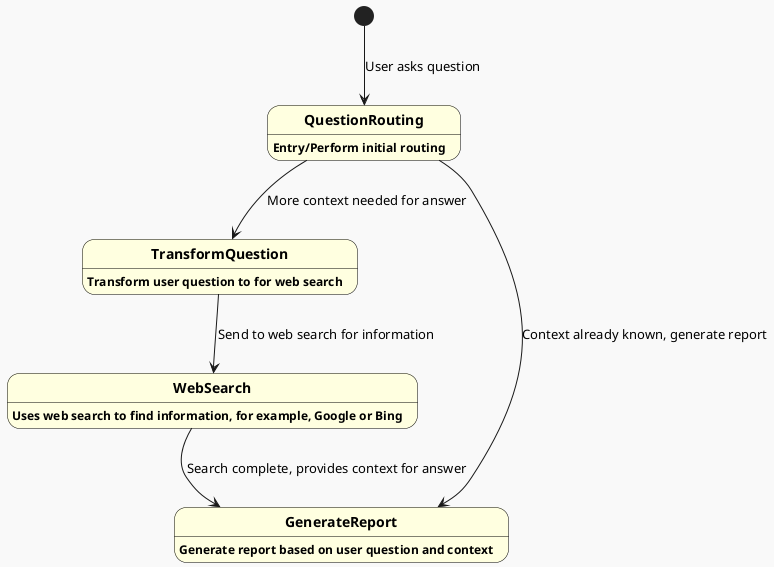 @startuml
skinparam backgroundColor #F9F9F9
skinparam handwritten false
skinparam shadowing false
skinparam state {
  BackgroundColor LightYellow
  BorderColor Black
  FontStyle bold
}

' left to right direction


[*] --> QuestionRouting : User asks question
QuestionRouting : Entry/Perform initial routing
QuestionRouting --> TransformQuestion : More context needed for answer
QuestionRouting --> GenerateReport : Context already known, generate report
TransformQuestion : Transform user question to for web search
TransformQuestion --> WebSearch : Send to web search for information
WebSearch : Uses web search to find information, for example, Google or Bing
WebSearch --> GenerateReport : Search complete, provides context for answer
GenerateReport : Generate report based on user question and context

@enduml
